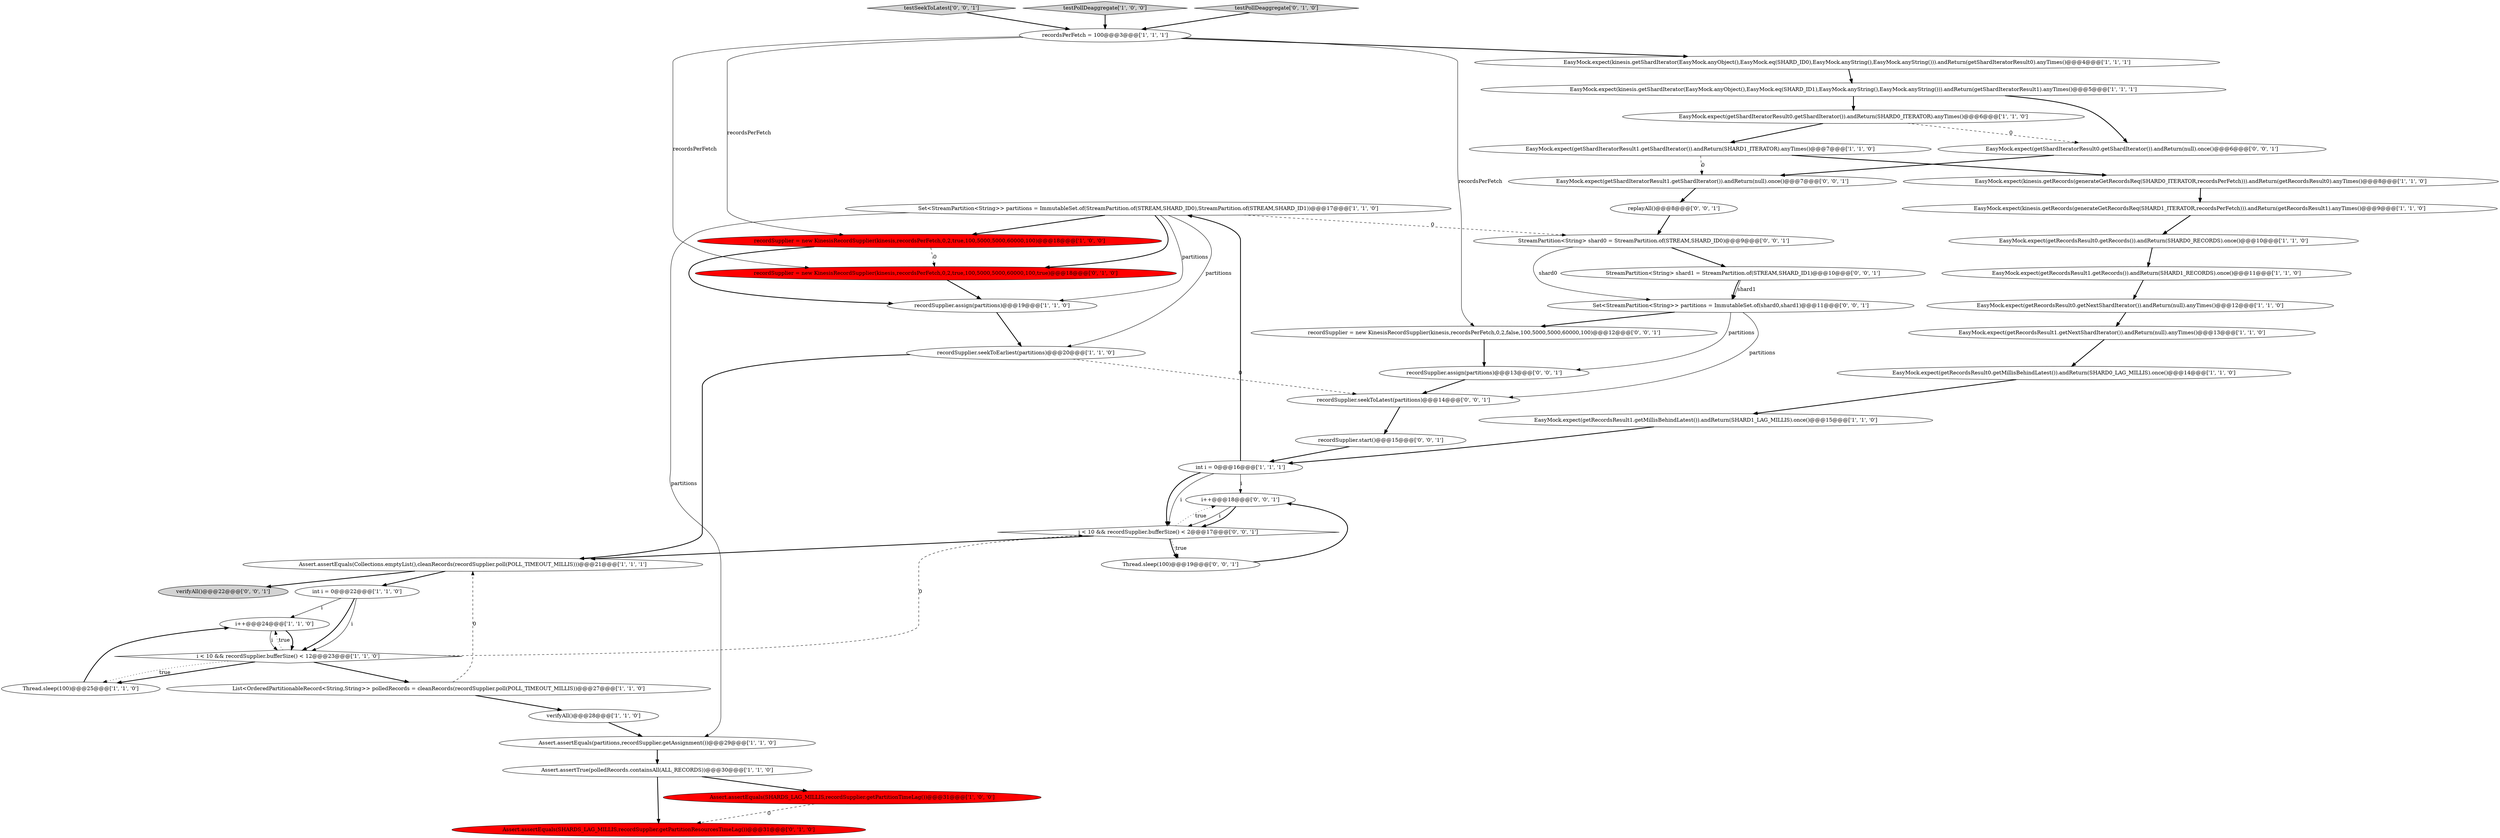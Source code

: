 digraph {
39 [style = filled, label = "i++@@@18@@@['0', '0', '1']", fillcolor = white, shape = ellipse image = "AAA0AAABBB3BBB"];
17 [style = filled, label = "recordSupplier.assign(partitions)@@@19@@@['1', '1', '0']", fillcolor = white, shape = ellipse image = "AAA0AAABBB1BBB"];
8 [style = filled, label = "EasyMock.expect(getRecordsResult1.getMillisBehindLatest()).andReturn(SHARD1_LAG_MILLIS).once()@@@15@@@['1', '1', '0']", fillcolor = white, shape = ellipse image = "AAA0AAABBB1BBB"];
28 [style = filled, label = "i++@@@24@@@['1', '1', '0']", fillcolor = white, shape = ellipse image = "AAA0AAABBB1BBB"];
45 [style = filled, label = "recordSupplier.seekToLatest(partitions)@@@14@@@['0', '0', '1']", fillcolor = white, shape = ellipse image = "AAA0AAABBB3BBB"];
25 [style = filled, label = "EasyMock.expect(kinesis.getRecords(generateGetRecordsReq(SHARD0_ITERATOR,recordsPerFetch))).andReturn(getRecordsResult0).anyTimes()@@@8@@@['1', '1', '0']", fillcolor = white, shape = ellipse image = "AAA0AAABBB1BBB"];
38 [style = filled, label = "Thread.sleep(100)@@@19@@@['0', '0', '1']", fillcolor = white, shape = ellipse image = "AAA0AAABBB3BBB"];
7 [style = filled, label = "EasyMock.expect(kinesis.getShardIterator(EasyMock.anyObject(),EasyMock.eq(SHARD_ID0),EasyMock.anyString(),EasyMock.anyString())).andReturn(getShardIteratorResult0).anyTimes()@@@4@@@['1', '1', '1']", fillcolor = white, shape = ellipse image = "AAA0AAABBB1BBB"];
27 [style = filled, label = "EasyMock.expect(kinesis.getShardIterator(EasyMock.anyObject(),EasyMock.eq(SHARD_ID1),EasyMock.anyString(),EasyMock.anyString())).andReturn(getShardIteratorResult1).anyTimes()@@@5@@@['1', '1', '1']", fillcolor = white, shape = ellipse image = "AAA0AAABBB1BBB"];
5 [style = filled, label = "Thread.sleep(100)@@@25@@@['1', '1', '0']", fillcolor = white, shape = ellipse image = "AAA0AAABBB1BBB"];
10 [style = filled, label = "verifyAll()@@@28@@@['1', '1', '0']", fillcolor = white, shape = ellipse image = "AAA0AAABBB1BBB"];
46 [style = filled, label = "testSeekToLatest['0', '0', '1']", fillcolor = lightgray, shape = diamond image = "AAA0AAABBB3BBB"];
41 [style = filled, label = "verifyAll()@@@22@@@['0', '0', '1']", fillcolor = lightgray, shape = ellipse image = "AAA0AAABBB3BBB"];
3 [style = filled, label = "EasyMock.expect(getRecordsResult0.getMillisBehindLatest()).andReturn(SHARD0_LAG_MILLIS).once()@@@14@@@['1', '1', '0']", fillcolor = white, shape = ellipse image = "AAA0AAABBB1BBB"];
12 [style = filled, label = "EasyMock.expect(getRecordsResult0.getNextShardIterator()).andReturn(null).anyTimes()@@@12@@@['1', '1', '0']", fillcolor = white, shape = ellipse image = "AAA0AAABBB1BBB"];
37 [style = filled, label = "recordSupplier.start()@@@15@@@['0', '0', '1']", fillcolor = white, shape = ellipse image = "AAA0AAABBB3BBB"];
33 [style = filled, label = "StreamPartition<String> shard0 = StreamPartition.of(STREAM,SHARD_ID0)@@@9@@@['0', '0', '1']", fillcolor = white, shape = ellipse image = "AAA0AAABBB3BBB"];
18 [style = filled, label = "EasyMock.expect(getShardIteratorResult0.getShardIterator()).andReturn(SHARD0_ITERATOR).anyTimes()@@@6@@@['1', '1', '0']", fillcolor = white, shape = ellipse image = "AAA0AAABBB1BBB"];
13 [style = filled, label = "Set<StreamPartition<String>> partitions = ImmutableSet.of(StreamPartition.of(STREAM,SHARD_ID0),StreamPartition.of(STREAM,SHARD_ID1))@@@17@@@['1', '1', '0']", fillcolor = white, shape = ellipse image = "AAA0AAABBB1BBB"];
31 [style = filled, label = "Assert.assertEquals(SHARDS_LAG_MILLIS,recordSupplier.getPartitionResourcesTimeLag())@@@31@@@['0', '1', '0']", fillcolor = red, shape = ellipse image = "AAA1AAABBB2BBB"];
16 [style = filled, label = "EasyMock.expect(getRecordsResult1.getNextShardIterator()).andReturn(null).anyTimes()@@@13@@@['1', '1', '0']", fillcolor = white, shape = ellipse image = "AAA0AAABBB1BBB"];
22 [style = filled, label = "recordsPerFetch = 100@@@3@@@['1', '1', '1']", fillcolor = white, shape = ellipse image = "AAA0AAABBB1BBB"];
26 [style = filled, label = "testPollDeaggregate['1', '0', '0']", fillcolor = lightgray, shape = diamond image = "AAA0AAABBB1BBB"];
29 [style = filled, label = "testPollDeaggregate['0', '1', '0']", fillcolor = lightgray, shape = diamond image = "AAA0AAABBB2BBB"];
35 [style = filled, label = "EasyMock.expect(getShardIteratorResult0.getShardIterator()).andReturn(null).once()@@@6@@@['0', '0', '1']", fillcolor = white, shape = ellipse image = "AAA0AAABBB3BBB"];
36 [style = filled, label = "recordSupplier = new KinesisRecordSupplier(kinesis,recordsPerFetch,0,2,false,100,5000,5000,60000,100)@@@12@@@['0', '0', '1']", fillcolor = white, shape = ellipse image = "AAA0AAABBB3BBB"];
44 [style = filled, label = "recordSupplier.assign(partitions)@@@13@@@['0', '0', '1']", fillcolor = white, shape = ellipse image = "AAA0AAABBB3BBB"];
9 [style = filled, label = "i < 10 && recordSupplier.bufferSize() < 12@@@23@@@['1', '1', '0']", fillcolor = white, shape = diamond image = "AAA0AAABBB1BBB"];
40 [style = filled, label = "Set<StreamPartition<String>> partitions = ImmutableSet.of(shard0,shard1)@@@11@@@['0', '0', '1']", fillcolor = white, shape = ellipse image = "AAA0AAABBB3BBB"];
2 [style = filled, label = "EasyMock.expect(getShardIteratorResult1.getShardIterator()).andReturn(SHARD1_ITERATOR).anyTimes()@@@7@@@['1', '1', '0']", fillcolor = white, shape = ellipse image = "AAA0AAABBB1BBB"];
14 [style = filled, label = "EasyMock.expect(kinesis.getRecords(generateGetRecordsReq(SHARD1_ITERATOR,recordsPerFetch))).andReturn(getRecordsResult1).anyTimes()@@@9@@@['1', '1', '0']", fillcolor = white, shape = ellipse image = "AAA0AAABBB1BBB"];
20 [style = filled, label = "Assert.assertTrue(polledRecords.containsAll(ALL_RECORDS))@@@30@@@['1', '1', '0']", fillcolor = white, shape = ellipse image = "AAA0AAABBB1BBB"];
4 [style = filled, label = "int i = 0@@@22@@@['1', '1', '0']", fillcolor = white, shape = ellipse image = "AAA0AAABBB1BBB"];
1 [style = filled, label = "recordSupplier = new KinesisRecordSupplier(kinesis,recordsPerFetch,0,2,true,100,5000,5000,60000,100)@@@18@@@['1', '0', '0']", fillcolor = red, shape = ellipse image = "AAA1AAABBB1BBB"];
23 [style = filled, label = "EasyMock.expect(getRecordsResult1.getRecords()).andReturn(SHARD1_RECORDS).once()@@@11@@@['1', '1', '0']", fillcolor = white, shape = ellipse image = "AAA0AAABBB1BBB"];
24 [style = filled, label = "Assert.assertEquals(SHARDS_LAG_MILLIS,recordSupplier.getPartitionTimeLag())@@@31@@@['1', '0', '0']", fillcolor = red, shape = ellipse image = "AAA1AAABBB1BBB"];
21 [style = filled, label = "List<OrderedPartitionableRecord<String,String>> polledRecords = cleanRecords(recordSupplier.poll(POLL_TIMEOUT_MILLIS))@@@27@@@['1', '1', '0']", fillcolor = white, shape = ellipse image = "AAA0AAABBB1BBB"];
34 [style = filled, label = "EasyMock.expect(getShardIteratorResult1.getShardIterator()).andReturn(null).once()@@@7@@@['0', '0', '1']", fillcolor = white, shape = ellipse image = "AAA0AAABBB3BBB"];
19 [style = filled, label = "int i = 0@@@16@@@['1', '1', '1']", fillcolor = white, shape = ellipse image = "AAA0AAABBB1BBB"];
30 [style = filled, label = "recordSupplier = new KinesisRecordSupplier(kinesis,recordsPerFetch,0,2,true,100,5000,5000,60000,100,true)@@@18@@@['0', '1', '0']", fillcolor = red, shape = ellipse image = "AAA1AAABBB2BBB"];
43 [style = filled, label = "i < 10 && recordSupplier.bufferSize() < 2@@@17@@@['0', '0', '1']", fillcolor = white, shape = diamond image = "AAA0AAABBB3BBB"];
0 [style = filled, label = "Assert.assertEquals(Collections.emptyList(),cleanRecords(recordSupplier.poll(POLL_TIMEOUT_MILLIS)))@@@21@@@['1', '1', '1']", fillcolor = white, shape = ellipse image = "AAA0AAABBB1BBB"];
32 [style = filled, label = "replayAll()@@@8@@@['0', '0', '1']", fillcolor = white, shape = ellipse image = "AAA0AAABBB3BBB"];
42 [style = filled, label = "StreamPartition<String> shard1 = StreamPartition.of(STREAM,SHARD_ID1)@@@10@@@['0', '0', '1']", fillcolor = white, shape = ellipse image = "AAA0AAABBB3BBB"];
15 [style = filled, label = "Assert.assertEquals(partitions,recordSupplier.getAssignment())@@@29@@@['1', '1', '0']", fillcolor = white, shape = ellipse image = "AAA0AAABBB1BBB"];
11 [style = filled, label = "EasyMock.expect(getRecordsResult0.getRecords()).andReturn(SHARD0_RECORDS).once()@@@10@@@['1', '1', '0']", fillcolor = white, shape = ellipse image = "AAA0AAABBB1BBB"];
6 [style = filled, label = "recordSupplier.seekToEarliest(partitions)@@@20@@@['1', '1', '0']", fillcolor = white, shape = ellipse image = "AAA0AAABBB1BBB"];
22->1 [style = solid, label="recordsPerFetch"];
21->0 [style = dashed, label="0"];
16->3 [style = bold, label=""];
4->9 [style = bold, label=""];
27->18 [style = bold, label=""];
21->10 [style = bold, label=""];
4->9 [style = solid, label="i"];
43->38 [style = dotted, label="true"];
30->17 [style = bold, label=""];
10->15 [style = bold, label=""];
17->6 [style = bold, label=""];
36->44 [style = bold, label=""];
39->43 [style = solid, label="i"];
8->19 [style = bold, label=""];
1->30 [style = dashed, label="0"];
39->43 [style = bold, label=""];
28->9 [style = bold, label=""];
6->0 [style = bold, label=""];
12->16 [style = bold, label=""];
25->14 [style = bold, label=""];
13->30 [style = bold, label=""];
20->31 [style = bold, label=""];
18->2 [style = bold, label=""];
5->28 [style = bold, label=""];
19->43 [style = solid, label="i"];
28->9 [style = solid, label="i"];
38->39 [style = bold, label=""];
18->35 [style = dashed, label="0"];
22->7 [style = bold, label=""];
32->33 [style = bold, label=""];
13->1 [style = bold, label=""];
26->22 [style = bold, label=""];
27->35 [style = bold, label=""];
1->17 [style = bold, label=""];
42->40 [style = bold, label=""];
4->28 [style = solid, label="i"];
40->45 [style = solid, label="partitions"];
22->36 [style = solid, label="recordsPerFetch"];
33->40 [style = solid, label="shard0"];
0->41 [style = bold, label=""];
19->39 [style = solid, label="i"];
9->43 [style = dashed, label="0"];
13->6 [style = solid, label="partitions"];
43->38 [style = bold, label=""];
43->39 [style = dotted, label="true"];
19->13 [style = bold, label=""];
6->45 [style = dashed, label="0"];
40->36 [style = bold, label=""];
0->4 [style = bold, label=""];
15->20 [style = bold, label=""];
3->8 [style = bold, label=""];
33->42 [style = bold, label=""];
22->30 [style = solid, label="recordsPerFetch"];
24->31 [style = dashed, label="0"];
9->21 [style = bold, label=""];
2->34 [style = dashed, label="0"];
7->27 [style = bold, label=""];
9->5 [style = bold, label=""];
13->33 [style = dashed, label="0"];
43->0 [style = bold, label=""];
34->32 [style = bold, label=""];
23->12 [style = bold, label=""];
13->17 [style = solid, label="partitions"];
40->44 [style = solid, label="partitions"];
45->37 [style = bold, label=""];
37->19 [style = bold, label=""];
29->22 [style = bold, label=""];
13->15 [style = solid, label="partitions"];
42->40 [style = solid, label="shard1"];
35->34 [style = bold, label=""];
20->24 [style = bold, label=""];
2->25 [style = bold, label=""];
44->45 [style = bold, label=""];
14->11 [style = bold, label=""];
11->23 [style = bold, label=""];
19->43 [style = bold, label=""];
9->28 [style = dotted, label="true"];
46->22 [style = bold, label=""];
9->5 [style = dotted, label="true"];
}
